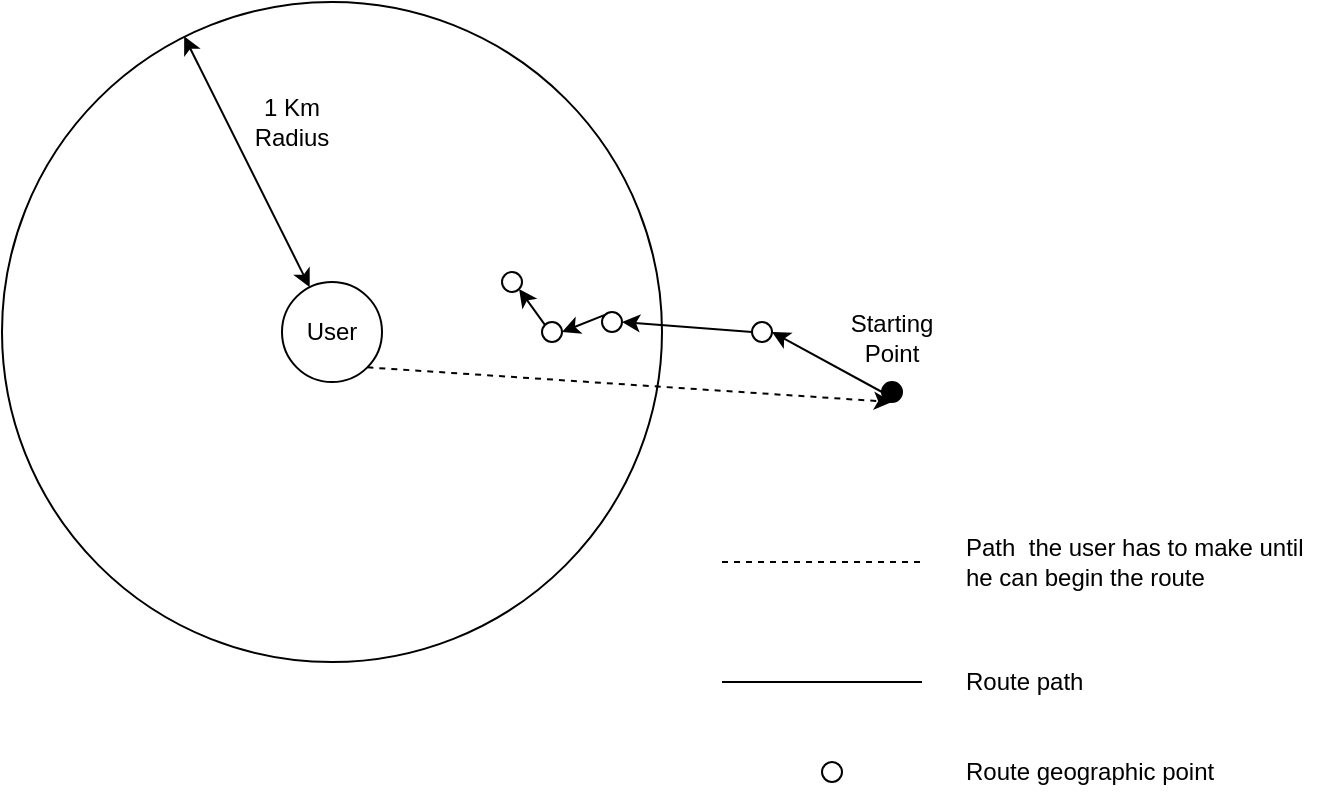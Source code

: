 <mxfile version="10.9.7" type="device"><diagram id="jkZoc7AcDtaqgakMAOGg" name="Page-1"><mxGraphModel dx="834" dy="377" grid="1" gridSize="10" guides="1" tooltips="1" connect="1" arrows="1" fold="1" page="1" pageScale="1" pageWidth="827" pageHeight="1169" math="0" shadow="0"><root><mxCell id="0"/><mxCell id="1" parent="0"/><mxCell id="l0WepHge18keJlM0NrUo-2" value="" style="ellipse;whiteSpace=wrap;html=1;aspect=fixed;" vertex="1" parent="1"><mxGeometry x="120" y="50" width="330" height="330" as="geometry"/></mxCell><mxCell id="l0WepHge18keJlM0NrUo-1" value="User" style="ellipse;whiteSpace=wrap;html=1;aspect=fixed;" vertex="1" parent="1"><mxGeometry x="260" y="190" width="50" height="50" as="geometry"/></mxCell><mxCell id="l0WepHge18keJlM0NrUo-4" value="" style="endArrow=classic;startArrow=classic;html=1;entryX=0.276;entryY=0.052;entryDx=0;entryDy=0;entryPerimeter=0;" edge="1" parent="1" source="l0WepHge18keJlM0NrUo-1" target="l0WepHge18keJlM0NrUo-2"><mxGeometry width="50" height="50" relative="1" as="geometry"><mxPoint x="120" y="450" as="sourcePoint"/><mxPoint x="170" y="400" as="targetPoint"/></mxGeometry></mxCell><mxCell id="l0WepHge18keJlM0NrUo-5" value="1 Km Radius" style="text;html=1;strokeColor=none;fillColor=none;align=center;verticalAlign=middle;whiteSpace=wrap;rounded=0;" vertex="1" parent="1"><mxGeometry x="245" y="95" width="40" height="30" as="geometry"/></mxCell><mxCell id="l0WepHge18keJlM0NrUo-6" value="" style="ellipse;whiteSpace=wrap;html=1;aspect=fixed;fillColor=#FFFFFF;" vertex="1" parent="1"><mxGeometry x="420" y="205" width="10" height="10" as="geometry"/></mxCell><mxCell id="l0WepHge18keJlM0NrUo-7" value="Starting Point" style="text;html=1;strokeColor=none;fillColor=none;align=center;verticalAlign=middle;whiteSpace=wrap;rounded=0;" vertex="1" parent="1"><mxGeometry x="545" y="200" width="40" height="35" as="geometry"/></mxCell><mxCell id="l0WepHge18keJlM0NrUo-8" value="" style="ellipse;whiteSpace=wrap;html=1;aspect=fixed;fillColor=#000000;" vertex="1" parent="1"><mxGeometry x="560" y="240" width="10" height="10" as="geometry"/></mxCell><mxCell id="l0WepHge18keJlM0NrUo-9" value="" style="ellipse;whiteSpace=wrap;html=1;aspect=fixed;fillColor=#FFFFFF;" vertex="1" parent="1"><mxGeometry x="495" y="210" width="10" height="10" as="geometry"/></mxCell><mxCell id="l0WepHge18keJlM0NrUo-10" value="" style="ellipse;whiteSpace=wrap;html=1;aspect=fixed;fillColor=#FFFFFF;" vertex="1" parent="1"><mxGeometry x="390" y="210" width="10" height="10" as="geometry"/></mxCell><mxCell id="l0WepHge18keJlM0NrUo-11" value="" style="ellipse;whiteSpace=wrap;html=1;aspect=fixed;fillColor=#FFFFFF;" vertex="1" parent="1"><mxGeometry x="370" y="185" width="10" height="10" as="geometry"/></mxCell><mxCell id="l0WepHge18keJlM0NrUo-12" value="" style="endArrow=classic;html=1;entryX=1;entryY=0.5;entryDx=0;entryDy=0;exitX=0;exitY=0.5;exitDx=0;exitDy=0;" edge="1" parent="1" source="l0WepHge18keJlM0NrUo-8" target="l0WepHge18keJlM0NrUo-9"><mxGeometry width="50" height="50" relative="1" as="geometry"><mxPoint x="540" y="320" as="sourcePoint"/><mxPoint x="590" y="270" as="targetPoint"/></mxGeometry></mxCell><mxCell id="l0WepHge18keJlM0NrUo-13" value="" style="endArrow=classic;html=1;entryX=1;entryY=0.5;entryDx=0;entryDy=0;exitX=0;exitY=0.5;exitDx=0;exitDy=0;" edge="1" parent="1" source="l0WepHge18keJlM0NrUo-9" target="l0WepHge18keJlM0NrUo-6"><mxGeometry width="50" height="50" relative="1" as="geometry"><mxPoint x="370" y="300" as="sourcePoint"/><mxPoint x="420" y="250" as="targetPoint"/></mxGeometry></mxCell><mxCell id="l0WepHge18keJlM0NrUo-14" value="" style="endArrow=classic;html=1;entryX=1;entryY=0.5;entryDx=0;entryDy=0;exitX=0;exitY=0;exitDx=0;exitDy=0;" edge="1" parent="1" source="l0WepHge18keJlM0NrUo-6" target="l0WepHge18keJlM0NrUo-10"><mxGeometry width="50" height="50" relative="1" as="geometry"><mxPoint x="380" y="290" as="sourcePoint"/><mxPoint x="398" y="219" as="targetPoint"/></mxGeometry></mxCell><mxCell id="l0WepHge18keJlM0NrUo-15" value="" style="endArrow=classic;html=1;entryX=1;entryY=1;entryDx=0;entryDy=0;exitX=0;exitY=0;exitDx=0;exitDy=0;" edge="1" parent="1" source="l0WepHge18keJlM0NrUo-10" target="l0WepHge18keJlM0NrUo-11"><mxGeometry width="50" height="50" relative="1" as="geometry"><mxPoint x="340" y="270" as="sourcePoint"/><mxPoint x="390" y="220" as="targetPoint"/></mxGeometry></mxCell><mxCell id="l0WepHge18keJlM0NrUo-16" value="" style="endArrow=classic;dashed=1;html=1;entryX=0.5;entryY=1;entryDx=0;entryDy=0;exitX=1;exitY=1;exitDx=0;exitDy=0;endFill=1;" edge="1" parent="1" source="l0WepHge18keJlM0NrUo-1" target="l0WepHge18keJlM0NrUo-8"><mxGeometry width="50" height="50" relative="1" as="geometry"><mxPoint x="330" y="280" as="sourcePoint"/><mxPoint x="280" y="330" as="targetPoint"/><Array as="points"/></mxGeometry></mxCell><mxCell id="l0WepHge18keJlM0NrUo-18" value="Path&amp;nbsp; the user has to make until he can begin the route" style="text;html=1;strokeColor=none;fillColor=none;align=left;verticalAlign=middle;whiteSpace=wrap;rounded=0;" vertex="1" parent="1"><mxGeometry x="600" y="320" width="185" height="20" as="geometry"/></mxCell><mxCell id="l0WepHge18keJlM0NrUo-19" value="" style="endArrow=none;dashed=1;html=1;" edge="1" parent="1"><mxGeometry width="50" height="50" relative="1" as="geometry"><mxPoint x="480" y="330" as="sourcePoint"/><mxPoint x="580" y="330" as="targetPoint"/></mxGeometry></mxCell><mxCell id="l0WepHge18keJlM0NrUo-20" value="" style="endArrow=none;html=1;" edge="1" parent="1"><mxGeometry width="50" height="50" relative="1" as="geometry"><mxPoint x="480" y="390" as="sourcePoint"/><mxPoint x="580" y="390" as="targetPoint"/></mxGeometry></mxCell><mxCell id="l0WepHge18keJlM0NrUo-21" value="Route path" style="text;html=1;strokeColor=none;fillColor=none;align=left;verticalAlign=middle;whiteSpace=wrap;rounded=0;" vertex="1" parent="1"><mxGeometry x="600" y="380" width="70" height="20" as="geometry"/></mxCell><mxCell id="l0WepHge18keJlM0NrUo-23" value="" style="ellipse;whiteSpace=wrap;html=1;aspect=fixed;fillColor=#FFFFFF;" vertex="1" parent="1"><mxGeometry x="530" y="430" width="10" height="10" as="geometry"/></mxCell><mxCell id="l0WepHge18keJlM0NrUo-24" value="Route geographic point" style="text;html=1;strokeColor=none;fillColor=none;align=left;verticalAlign=middle;whiteSpace=wrap;rounded=0;" vertex="1" parent="1"><mxGeometry x="600" y="425" width="140" height="20" as="geometry"/></mxCell></root></mxGraphModel></diagram></mxfile>